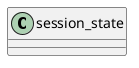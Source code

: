 @startuml

' ' https://docs.streamlit.io/develop/api-reference/chat/st.chat_input
' class chat_input{}

' ' https://docs.streamlit.io/develop/api-reference/chat/st.chat_message
' class chat_message{
'     write(string)
' }

' https://docs.streamlit.io/develop/api-reference/caching-and-state/st.session_state
class session_state{}

@enduml